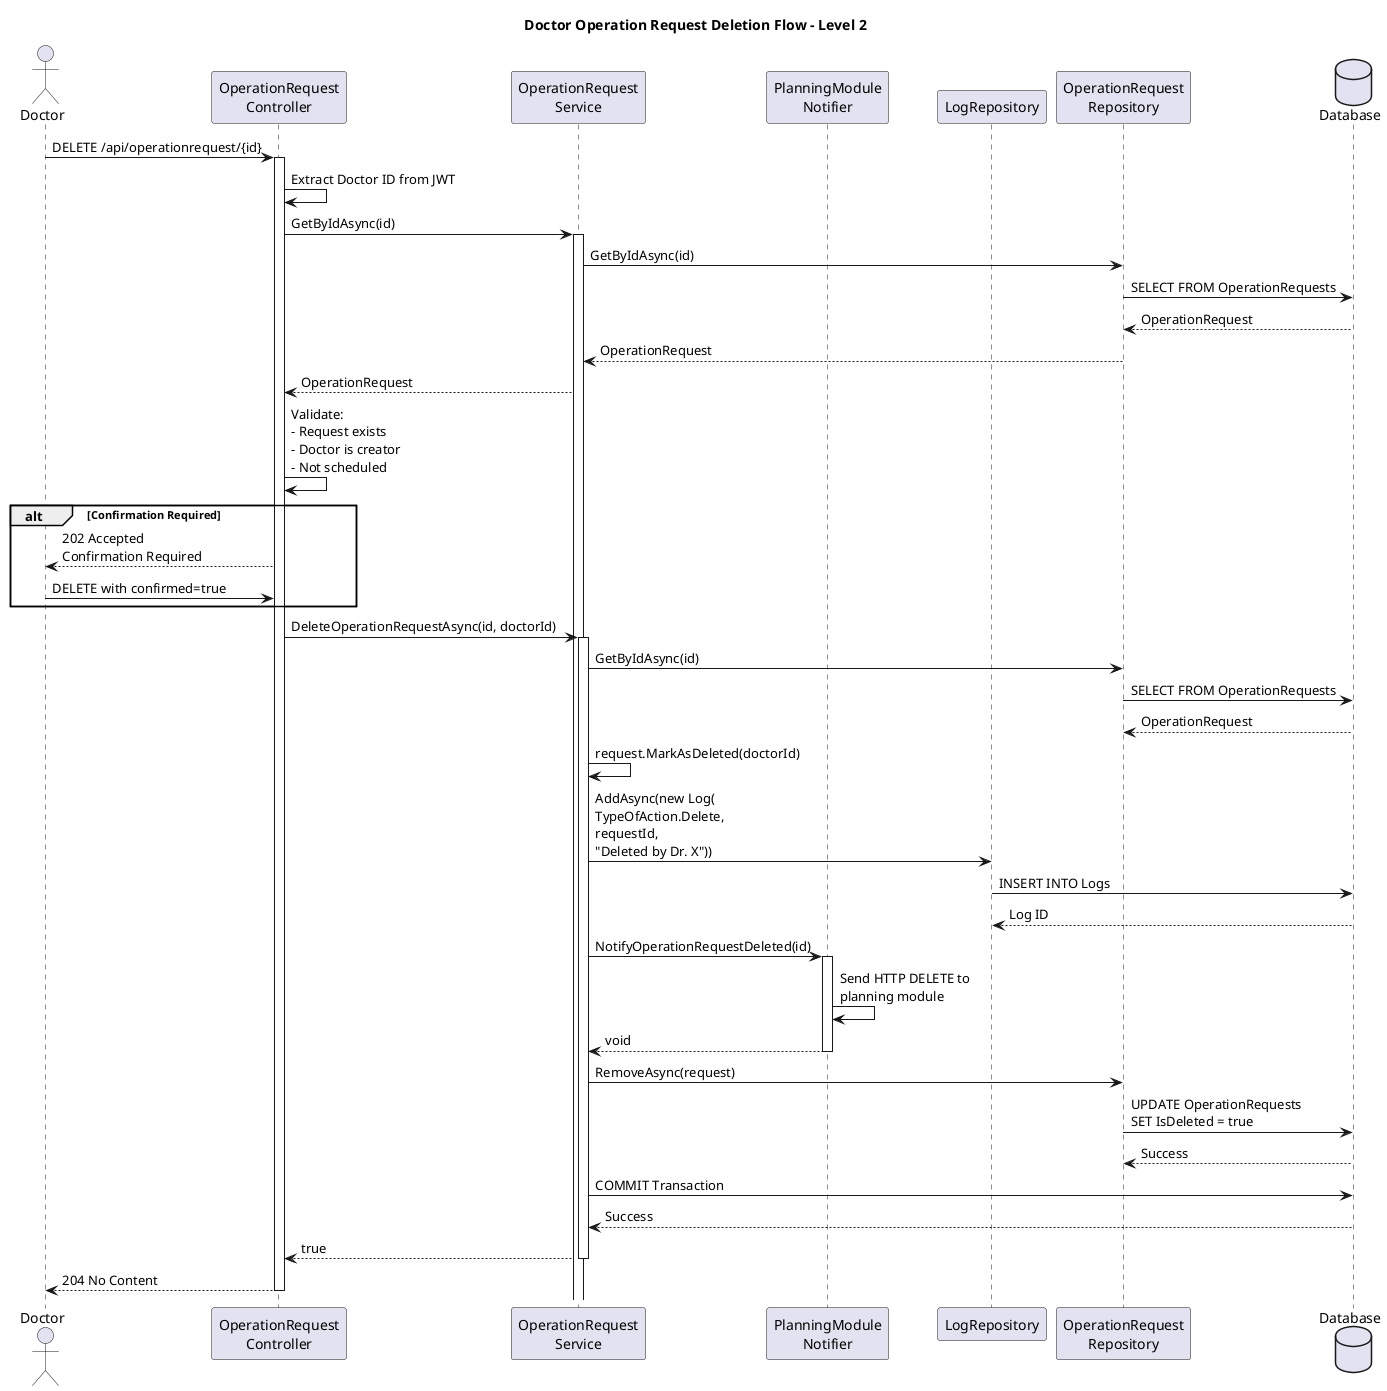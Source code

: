 @startuml
title Doctor Operation Request Deletion Flow - Level 2

actor Doctor
participant "OperationRequest\nController" as ORC
participant "OperationRequest\nService" as ORS
participant "PlanningModule\nNotifier" as PMN
participant "LogRepository" as LR
participant "OperationRequest\nRepository" as OR
database "Database" as DB

Doctor -> ORC: DELETE /api/operationrequest/{id}
activate ORC

ORC -> ORC: Extract Doctor ID from JWT

ORC -> ORS: GetByIdAsync(id)
activate ORS
ORS -> OR: GetByIdAsync(id)
OR -> DB: SELECT FROM OperationRequests
DB --> OR: OperationRequest
OR --> ORS: OperationRequest
ORS --> ORC: OperationRequest

' Initial validation
ORC -> ORC: Validate:\n- Request exists\n- Doctor is creator\n- Not scheduled

alt Confirmation Required
    ORC --> Doctor: 202 Accepted\nConfirmation Required
    Doctor -> ORC: DELETE with confirmed=true
end

ORC -> ORS: DeleteOperationRequestAsync(id, doctorId)
activate ORS

' Domain validation and soft delete
ORS -> OR: GetByIdAsync(id)
OR -> DB: SELECT FROM OperationRequests
DB --> OR: OperationRequest

ORS -> ORS: request.MarkAsDeleted(doctorId)

' Create audit log
ORS -> LR: AddAsync(new Log(\nTypeOfAction.Delete,\nrequestId,\n"Deleted by Dr. X"))
LR -> DB: INSERT INTO Logs
DB --> LR: Log ID

' Notify planning module
ORS -> PMN: NotifyOperationRequestDeleted(id)
activate PMN
PMN -> PMN: Send HTTP DELETE to\nplanning module
PMN --> ORS: void
deactivate PMN

' Save changes
ORS -> OR: RemoveAsync(request)
OR -> DB: UPDATE OperationRequests\nSET IsDeleted = true
DB --> OR: Success

ORS -> DB: COMMIT Transaction
DB --> ORS: Success

ORS --> ORC: true
deactivate ORS

ORC --> Doctor: 204 No Content
deactivate ORC

@enduml